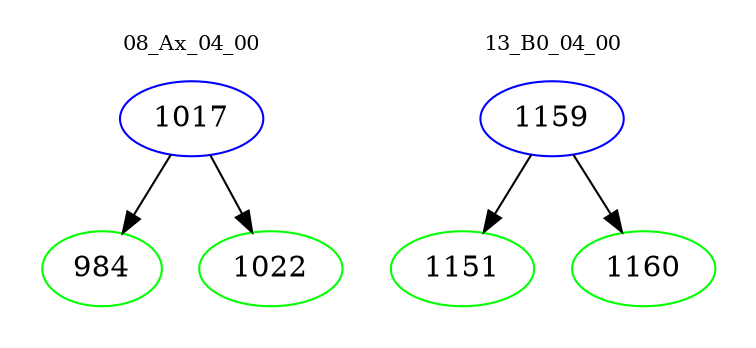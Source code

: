 digraph{
subgraph cluster_0 {
color = white
label = "08_Ax_04_00";
fontsize=10;
T0_1017 [label="1017", color="blue"]
T0_1017 -> T0_984 [color="black"]
T0_984 [label="984", color="green"]
T0_1017 -> T0_1022 [color="black"]
T0_1022 [label="1022", color="green"]
}
subgraph cluster_1 {
color = white
label = "13_B0_04_00";
fontsize=10;
T1_1159 [label="1159", color="blue"]
T1_1159 -> T1_1151 [color="black"]
T1_1151 [label="1151", color="green"]
T1_1159 -> T1_1160 [color="black"]
T1_1160 [label="1160", color="green"]
}
}
